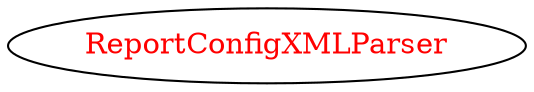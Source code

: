 digraph dependencyGraph {
 concentrate=true;
 ranksep="2.0";
 rankdir="LR"; 
 splines="ortho";
"ReportConfigXMLParser" [fontcolor="red"];
}